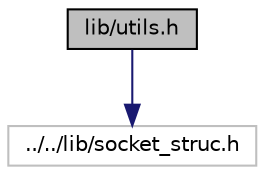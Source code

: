 digraph "lib/utils.h"
{
 // LATEX_PDF_SIZE
  edge [fontname="Helvetica",fontsize="10",labelfontname="Helvetica",labelfontsize="10"];
  node [fontname="Helvetica",fontsize="10",shape=record];
  Node1 [label="lib/utils.h",height=0.2,width=0.4,color="black", fillcolor="grey75", style="filled", fontcolor="black",tooltip="Header de utils.c."];
  Node1 -> Node2 [color="midnightblue",fontsize="10",style="solid",fontname="Helvetica"];
  Node2 [label="../../lib/socket_struc.h",height=0.2,width=0.4,color="grey75", fillcolor="white", style="filled",tooltip=" "];
}
